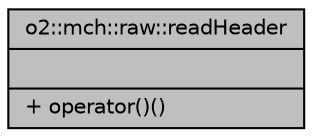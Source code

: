 digraph "o2::mch::raw::readHeader"
{
 // INTERACTIVE_SVG=YES
  bgcolor="transparent";
  edge [fontname="Helvetica",fontsize="10",labelfontname="Helvetica",labelfontsize="10"];
  node [fontname="Helvetica",fontsize="10",shape=record];
  Node1 [label="{o2::mch::raw::readHeader\n||+ operator()()\l}",height=0.2,width=0.4,color="black", fillcolor="grey75", style="filled", fontcolor="black"];
}
